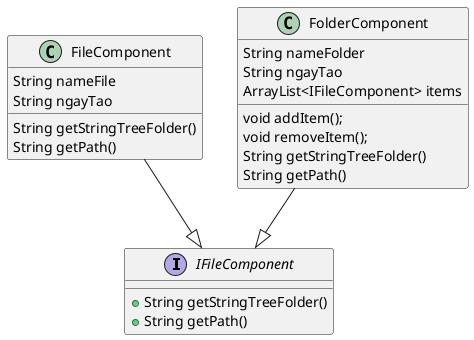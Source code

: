@startuml
'https://plantuml.com/sequence-diagram

interface IFileComponent{
    + String getStringTreeFolder()
    + String getPath()
}
class FileComponent{
    String nameFile
    String ngayTao
    String getStringTreeFolder()
    String getPath()
}
class FolderComponent{
    String nameFolder
    String ngayTao
    ArrayList<IFileComponent> items
    void addItem();
    void removeItem();
    String getStringTreeFolder()
    String getPath()
}

FileComponent --|> IFileComponent
FolderComponent --|> IFileComponent
@enduml